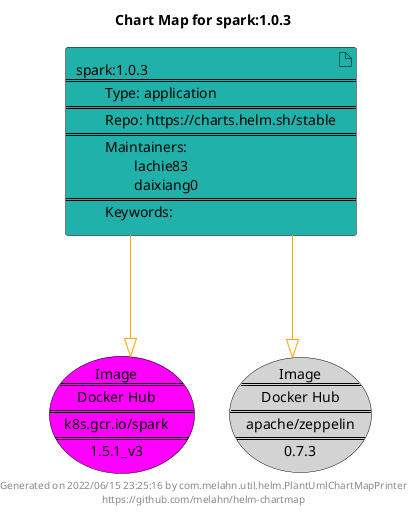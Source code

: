 @startuml
skinparam linetype ortho
skinparam backgroundColor white
skinparam usecaseBorderColor black
skinparam usecaseArrowColor LightSlateGray
skinparam artifactBorderColor black
skinparam artifactArrowColor LightSlateGray

title Chart Map for spark:1.0.3

'There is one referenced Helm Chart
artifact "spark:1.0.3\n====\n\tType: application\n====\n\tRepo: https://charts.helm.sh/stable\n====\n\tMaintainers: \n\t\tlachie83\n\t\tdaixiang0\n====\n\tKeywords: " as spark_1_0_3 #LightSeaGreen

'There are 2 referenced Docker Images
usecase "Image\n====\nDocker Hub\n====\nk8s.gcr.io/spark\n====\n1.5.1_v3" as k8s_gcr_io_spark_1_5_1_v3 #Fuchsia
usecase "Image\n====\nDocker Hub\n====\napache/zeppelin\n====\n0.7.3" as apache_zeppelin_0_7_3 #LightGrey

'Chart Dependencies
spark_1_0_3--[#orange]-|>k8s_gcr_io_spark_1_5_1_v3
spark_1_0_3--[#orange]-|>apache_zeppelin_0_7_3

center footer Generated on 2022/06/15 23:25:16 by com.melahn.util.helm.PlantUmlChartMapPrinter\nhttps://github.com/melahn/helm-chartmap
@enduml
